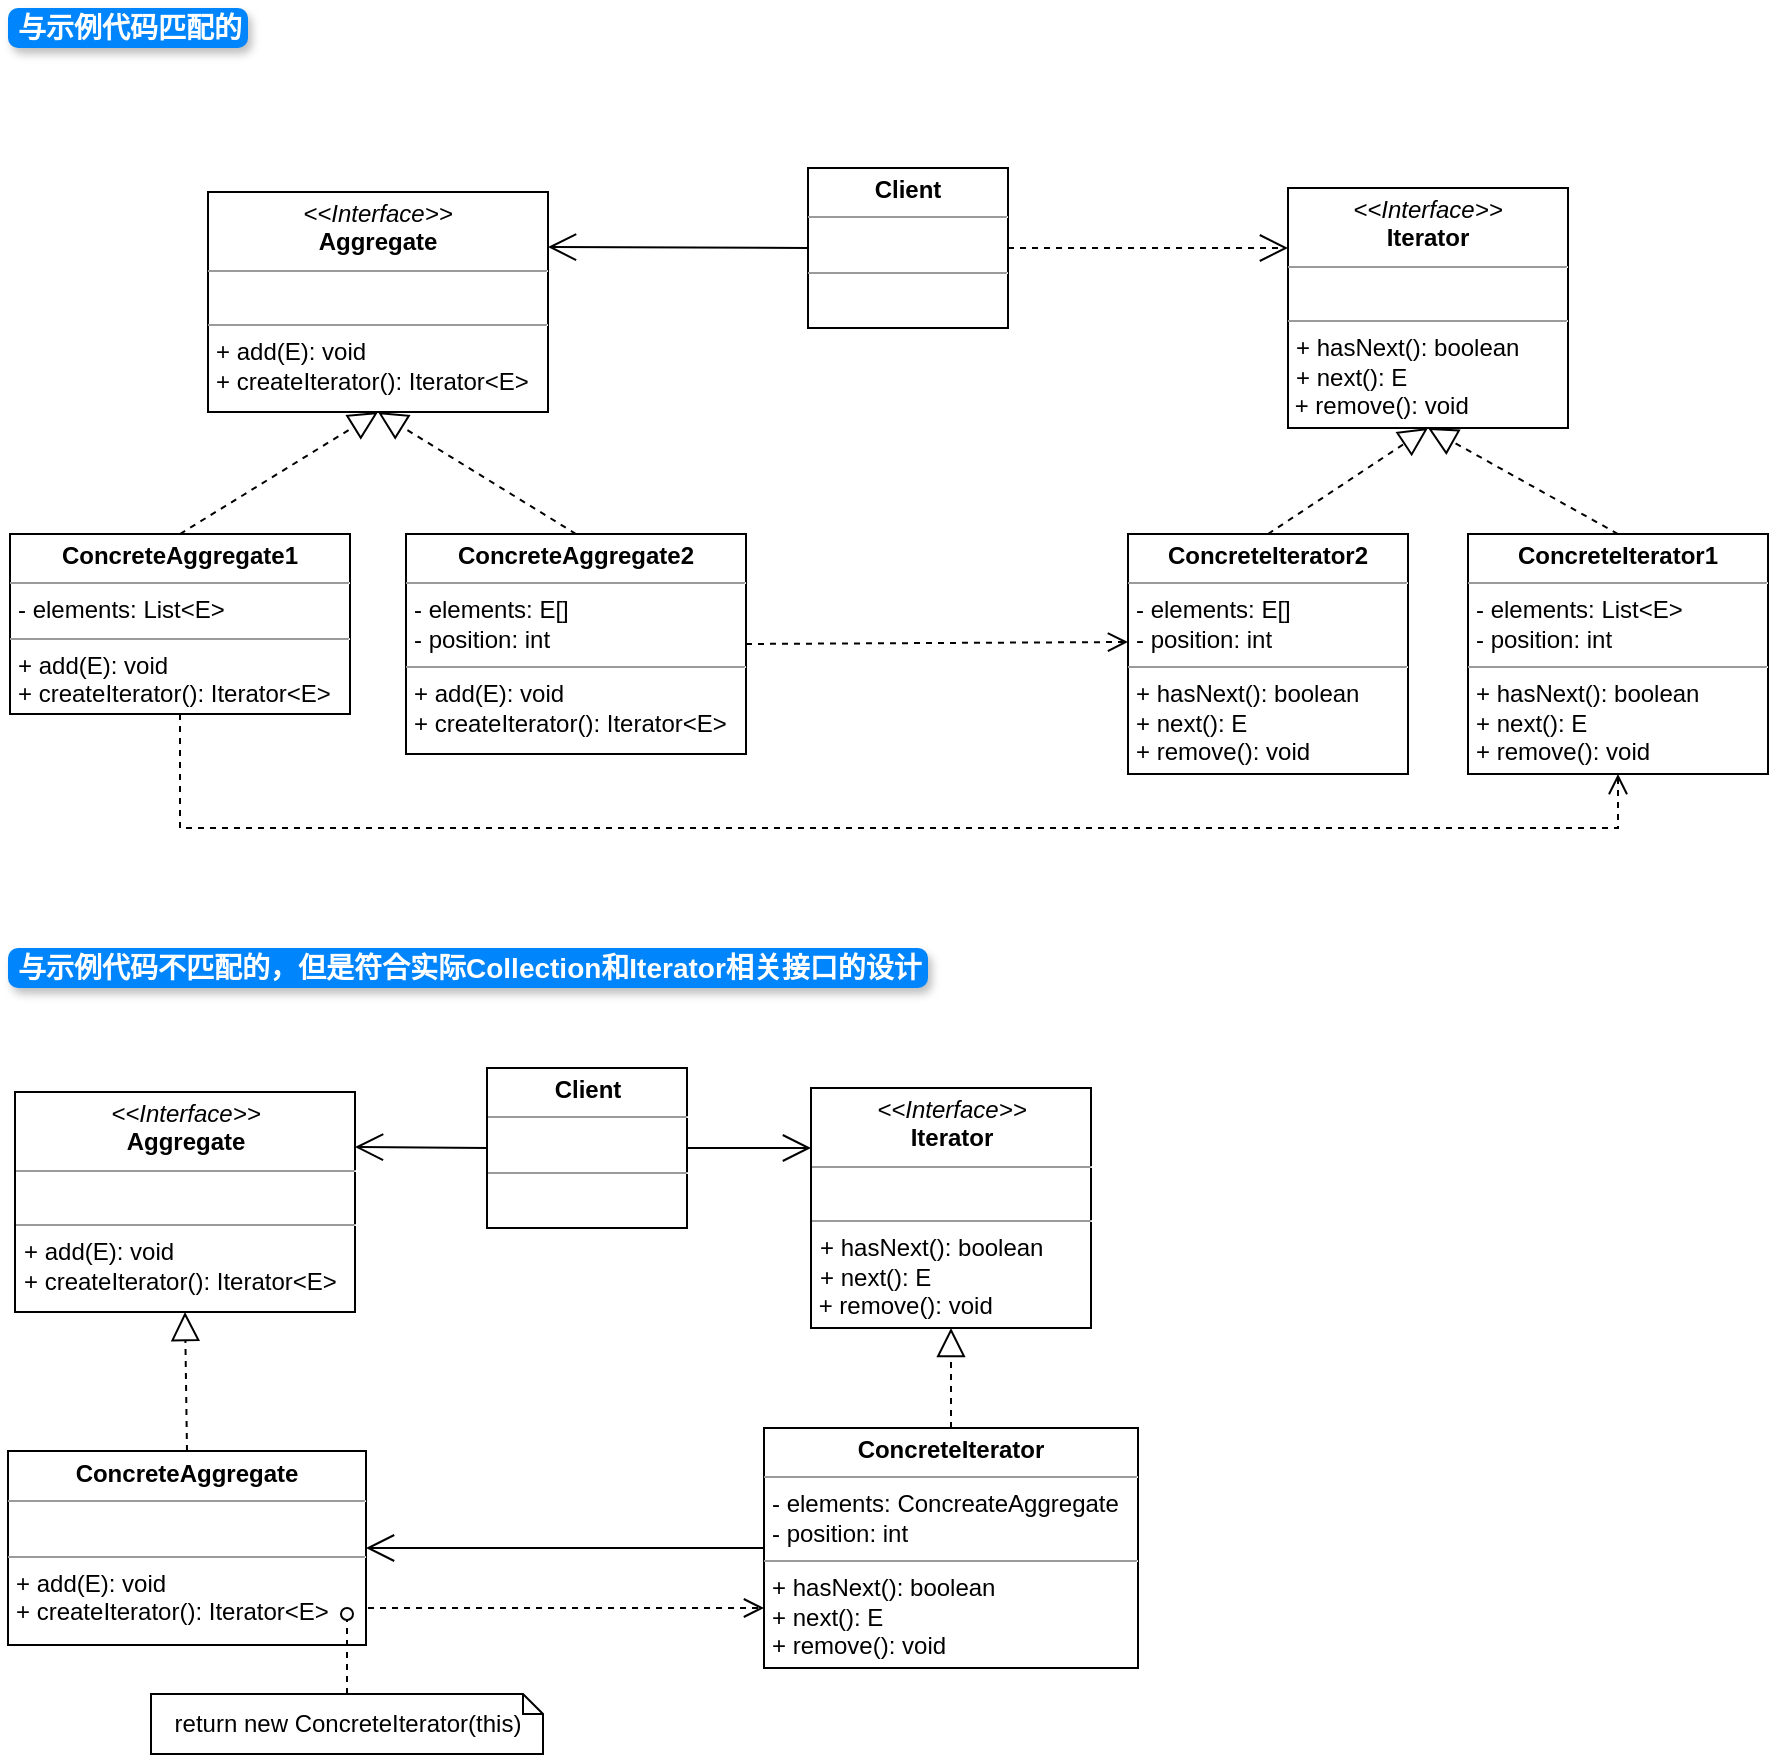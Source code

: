 <mxfile version="21.2.1" type="device">
  <diagram name="Page-1" id="6ebkmc61x71PSyuusKZy">
    <mxGraphModel dx="794" dy="574" grid="1" gridSize="10" guides="1" tooltips="1" connect="1" arrows="1" fold="1" page="0" pageScale="1" pageWidth="850" pageHeight="1100" math="0" shadow="0">
      <root>
        <mxCell id="0" />
        <mxCell id="1" parent="0" />
        <mxCell id="57-Jqi8g1p3kYLc6TJSJ-1" value="&lt;p style=&quot;margin:0px;margin-top:4px;text-align:center;&quot;&gt;&lt;i&gt;&amp;lt;&amp;lt;Interface&amp;gt;&amp;gt;&lt;/i&gt;&lt;br&gt;&lt;b&gt;Iterator&lt;/b&gt;&lt;/p&gt;&lt;hr size=&quot;1&quot;&gt;&lt;p style=&quot;margin:0px;margin-left:4px;&quot;&gt;&amp;nbsp;&lt;br&gt;&lt;/p&gt;&lt;hr size=&quot;1&quot;&gt;&lt;p style=&quot;margin:0px;margin-left:4px;&quot;&gt;+ hasNext(): boolean&lt;br&gt;+ next(): E&lt;/p&gt;&amp;nbsp;+ remove(): void" style="verticalAlign=top;align=left;overflow=fill;fontSize=12;fontFamily=Helvetica;html=1;whiteSpace=wrap;" vertex="1" parent="1">
          <mxGeometry x="680" y="130" width="140" height="120" as="geometry" />
        </mxCell>
        <mxCell id="57-Jqi8g1p3kYLc6TJSJ-2" value="&lt;p style=&quot;margin:0px;margin-top:4px;text-align:center;&quot;&gt;&lt;b&gt;ConcreteIterator1&lt;/b&gt;&lt;/p&gt;&lt;hr size=&quot;1&quot;&gt;&lt;p style=&quot;margin:0px;margin-left:4px;&quot;&gt;- elements: List&amp;lt;E&amp;gt;&lt;/p&gt;&lt;p style=&quot;margin:0px;margin-left:4px;&quot;&gt;&lt;span style=&quot;background-color: initial;&quot;&gt;- position: int&lt;/span&gt;&lt;/p&gt;&lt;hr size=&quot;1&quot;&gt;&lt;p style=&quot;border-color: var(--border-color); margin: 0px 0px 0px 4px;&quot;&gt;+ hasNext(): boolean&lt;br style=&quot;border-color: var(--border-color);&quot;&gt;+ next(): E&lt;/p&gt;&lt;p style=&quot;margin:0px;margin-left:4px;&quot;&gt;+ remove(): void&lt;br&gt;&lt;/p&gt;" style="verticalAlign=top;align=left;overflow=fill;fontSize=12;fontFamily=Helvetica;html=1;whiteSpace=wrap;" vertex="1" parent="1">
          <mxGeometry x="770" y="303" width="150" height="120" as="geometry" />
        </mxCell>
        <mxCell id="57-Jqi8g1p3kYLc6TJSJ-3" value="" style="endArrow=block;dashed=1;endFill=0;endSize=12;html=1;rounded=0;exitX=0.5;exitY=0;exitDx=0;exitDy=0;entryX=0.5;entryY=1;entryDx=0;entryDy=0;" edge="1" parent="1" source="57-Jqi8g1p3kYLc6TJSJ-2" target="57-Jqi8g1p3kYLc6TJSJ-1">
          <mxGeometry width="160" relative="1" as="geometry">
            <mxPoint x="680" y="290" as="sourcePoint" />
            <mxPoint x="840" y="290" as="targetPoint" />
          </mxGeometry>
        </mxCell>
        <mxCell id="57-Jqi8g1p3kYLc6TJSJ-4" value="&lt;p style=&quot;margin:0px;margin-top:4px;text-align:center;&quot;&gt;&lt;b&gt;ConcreteIterator2&lt;/b&gt;&lt;/p&gt;&lt;hr size=&quot;1&quot;&gt;&lt;p style=&quot;margin:0px;margin-left:4px;&quot;&gt;- elements: E[]&lt;/p&gt;&lt;p style=&quot;border-color: var(--border-color); margin: 0px 0px 0px 4px;&quot;&gt;&lt;span style=&quot;border-color: var(--border-color); background-color: initial;&quot;&gt;- position: int&lt;/span&gt;&lt;/p&gt;&lt;hr size=&quot;1&quot;&gt;&lt;p style=&quot;border-color: var(--border-color); margin: 0px 0px 0px 4px;&quot;&gt;+ hasNext(): boolean&lt;br style=&quot;border-color: var(--border-color);&quot;&gt;+ next(): E&lt;/p&gt;&lt;p style=&quot;margin:0px;margin-left:4px;&quot;&gt;+ remove(): void&lt;br&gt;&lt;/p&gt;" style="verticalAlign=top;align=left;overflow=fill;fontSize=12;fontFamily=Helvetica;html=1;whiteSpace=wrap;" vertex="1" parent="1">
          <mxGeometry x="600" y="303" width="140" height="120" as="geometry" />
        </mxCell>
        <mxCell id="57-Jqi8g1p3kYLc6TJSJ-6" value="" style="endArrow=block;dashed=1;endFill=0;endSize=12;html=1;rounded=0;exitX=0.5;exitY=0;exitDx=0;exitDy=0;entryX=0.5;entryY=1;entryDx=0;entryDy=0;" edge="1" parent="1" source="57-Jqi8g1p3kYLc6TJSJ-4" target="57-Jqi8g1p3kYLc6TJSJ-1">
          <mxGeometry width="160" relative="1" as="geometry">
            <mxPoint x="680" y="290" as="sourcePoint" />
            <mxPoint x="840" y="290" as="targetPoint" />
          </mxGeometry>
        </mxCell>
        <mxCell id="57-Jqi8g1p3kYLc6TJSJ-7" value="&lt;p style=&quot;margin:0px;margin-top:4px;text-align:center;&quot;&gt;&lt;i&gt;&amp;lt;&amp;lt;Interface&amp;gt;&amp;gt;&lt;/i&gt;&lt;br&gt;&lt;b&gt;Aggregate&lt;/b&gt;&lt;/p&gt;&lt;hr size=&quot;1&quot;&gt;&lt;p style=&quot;margin:0px;margin-left:4px;&quot;&gt;&amp;nbsp;&lt;/p&gt;&lt;hr size=&quot;1&quot;&gt;&lt;p style=&quot;margin:0px;margin-left:4px;&quot;&gt;+ add(E): void&lt;br&gt;+ createIterator(): Iterator&amp;lt;E&amp;gt;&lt;/p&gt;" style="verticalAlign=top;align=left;overflow=fill;fontSize=12;fontFamily=Helvetica;html=1;whiteSpace=wrap;" vertex="1" parent="1">
          <mxGeometry x="140" y="132" width="170" height="110" as="geometry" />
        </mxCell>
        <mxCell id="57-Jqi8g1p3kYLc6TJSJ-8" value="&lt;p style=&quot;margin:0px;margin-top:4px;text-align:center;&quot;&gt;&lt;b&gt;ConcreteAggregate1&lt;/b&gt;&lt;/p&gt;&lt;hr size=&quot;1&quot;&gt;&lt;p style=&quot;margin:0px;margin-left:4px;&quot;&gt;- elements: List&amp;lt;E&amp;gt;&lt;/p&gt;&lt;hr size=&quot;1&quot;&gt;&lt;p style=&quot;margin:0px;margin-left:4px;&quot;&gt;+ add(E): void&lt;/p&gt;&lt;p style=&quot;margin:0px;margin-left:4px;&quot;&gt;+ createIterator(): Iterator&amp;lt;E&amp;gt;&lt;/p&gt;" style="verticalAlign=top;align=left;overflow=fill;fontSize=12;fontFamily=Helvetica;html=1;whiteSpace=wrap;" vertex="1" parent="1">
          <mxGeometry x="41" y="303" width="170" height="90" as="geometry" />
        </mxCell>
        <mxCell id="57-Jqi8g1p3kYLc6TJSJ-9" value="&lt;p style=&quot;margin:0px;margin-top:4px;text-align:center;&quot;&gt;&lt;b&gt;ConcreteAggregate2&lt;/b&gt;&lt;/p&gt;&lt;hr size=&quot;1&quot;&gt;&lt;p style=&quot;margin:0px;margin-left:4px;&quot;&gt;- elements: E[]&lt;/p&gt;&lt;p style=&quot;margin:0px;margin-left:4px;&quot;&gt;- position: int&lt;/p&gt;&lt;hr size=&quot;1&quot;&gt;&lt;p style=&quot;margin:0px;margin-left:4px;&quot;&gt;+ add(E): void&lt;/p&gt;&lt;p style=&quot;margin:0px;margin-left:4px;&quot;&gt;+ createIterator(): Iterator&amp;lt;E&amp;gt;&lt;/p&gt;" style="verticalAlign=top;align=left;overflow=fill;fontSize=12;fontFamily=Helvetica;html=1;whiteSpace=wrap;" vertex="1" parent="1">
          <mxGeometry x="239" y="303" width="170" height="110" as="geometry" />
        </mxCell>
        <mxCell id="57-Jqi8g1p3kYLc6TJSJ-10" value="" style="endArrow=block;dashed=1;endFill=0;endSize=12;html=1;rounded=0;exitX=0.5;exitY=0;exitDx=0;exitDy=0;entryX=0.5;entryY=1;entryDx=0;entryDy=0;" edge="1" parent="1" source="57-Jqi8g1p3kYLc6TJSJ-8" target="57-Jqi8g1p3kYLc6TJSJ-7">
          <mxGeometry width="160" relative="1" as="geometry">
            <mxPoint x="440" y="330" as="sourcePoint" />
            <mxPoint x="600" y="330" as="targetPoint" />
          </mxGeometry>
        </mxCell>
        <mxCell id="57-Jqi8g1p3kYLc6TJSJ-11" value="" style="endArrow=block;dashed=1;endFill=0;endSize=12;html=1;rounded=0;exitX=0.5;exitY=0;exitDx=0;exitDy=0;entryX=0.5;entryY=1;entryDx=0;entryDy=0;" edge="1" parent="1" source="57-Jqi8g1p3kYLc6TJSJ-9" target="57-Jqi8g1p3kYLc6TJSJ-7">
          <mxGeometry width="160" relative="1" as="geometry">
            <mxPoint x="440" y="330" as="sourcePoint" />
            <mxPoint x="600" y="330" as="targetPoint" />
          </mxGeometry>
        </mxCell>
        <mxCell id="57-Jqi8g1p3kYLc6TJSJ-12" value="&lt;p style=&quot;margin:0px;margin-top:4px;text-align:center;&quot;&gt;&lt;b&gt;Client&lt;/b&gt;&lt;/p&gt;&lt;hr size=&quot;1&quot;&gt;&lt;p style=&quot;margin:0px;margin-left:4px;&quot;&gt;&amp;nbsp;&lt;/p&gt;&lt;hr size=&quot;1&quot;&gt;&lt;p style=&quot;margin:0px;margin-left:4px;&quot;&gt;&amp;nbsp;&lt;/p&gt;" style="verticalAlign=top;align=left;overflow=fill;fontSize=12;fontFamily=Helvetica;html=1;whiteSpace=wrap;" vertex="1" parent="1">
          <mxGeometry x="440" y="120" width="100" height="80" as="geometry" />
        </mxCell>
        <mxCell id="57-Jqi8g1p3kYLc6TJSJ-16" value="与示例代码匹配的" style="html=1;shadow=1;dashed=0;shape=mxgraph.bootstrap.rrect;rSize=5;strokeColor=none;strokeWidth=1;fillColor=#0085FC;fontColor=#FFFFFF;whiteSpace=wrap;align=left;verticalAlign=middle;spacingLeft=0;fontStyle=1;fontSize=14;spacing=5;" vertex="1" parent="1">
          <mxGeometry x="40" y="40" width="120" height="20" as="geometry" />
        </mxCell>
        <mxCell id="57-Jqi8g1p3kYLc6TJSJ-17" value="与示例代码不匹配的，但是符合实际Collection和Iterator相关接口的设计" style="html=1;shadow=1;dashed=0;shape=mxgraph.bootstrap.rrect;rSize=5;strokeColor=none;strokeWidth=1;fillColor=#0085FC;fontColor=#FFFFFF;whiteSpace=wrap;align=left;verticalAlign=middle;spacingLeft=0;fontStyle=1;fontSize=14;spacing=5;" vertex="1" parent="1">
          <mxGeometry x="40" y="510" width="460" height="20" as="geometry" />
        </mxCell>
        <mxCell id="57-Jqi8g1p3kYLc6TJSJ-18" value="" style="endArrow=open;endSize=12;dashed=1;html=1;rounded=0;exitX=1;exitY=0.5;exitDx=0;exitDy=0;entryX=0;entryY=0.25;entryDx=0;entryDy=0;" edge="1" parent="1" source="57-Jqi8g1p3kYLc6TJSJ-12" target="57-Jqi8g1p3kYLc6TJSJ-1">
          <mxGeometry width="160" relative="1" as="geometry">
            <mxPoint x="550" y="160" as="sourcePoint" />
            <mxPoint x="710" y="160" as="targetPoint" />
          </mxGeometry>
        </mxCell>
        <mxCell id="57-Jqi8g1p3kYLc6TJSJ-33" value="&lt;p style=&quot;margin:0px;margin-top:4px;text-align:center;&quot;&gt;&lt;i&gt;&amp;lt;&amp;lt;Interface&amp;gt;&amp;gt;&lt;/i&gt;&lt;br&gt;&lt;b&gt;Iterator&lt;/b&gt;&lt;/p&gt;&lt;hr size=&quot;1&quot;&gt;&lt;p style=&quot;margin:0px;margin-left:4px;&quot;&gt;&amp;nbsp;&lt;br&gt;&lt;/p&gt;&lt;hr size=&quot;1&quot;&gt;&lt;p style=&quot;margin:0px;margin-left:4px;&quot;&gt;+ hasNext(): boolean&lt;br&gt;+ next(): E&lt;/p&gt;&amp;nbsp;+ remove(): void" style="verticalAlign=top;align=left;overflow=fill;fontSize=12;fontFamily=Helvetica;html=1;whiteSpace=wrap;" vertex="1" parent="1">
          <mxGeometry x="441.5" y="580" width="140" height="120" as="geometry" />
        </mxCell>
        <mxCell id="57-Jqi8g1p3kYLc6TJSJ-34" value="&lt;p style=&quot;margin:0px;margin-top:4px;text-align:center;&quot;&gt;&lt;b&gt;ConcreteIterator&lt;/b&gt;&lt;/p&gt;&lt;hr size=&quot;1&quot;&gt;&lt;p style=&quot;margin:0px;margin-left:4px;&quot;&gt;- elements: ConcreateAggregate&lt;/p&gt;&lt;p style=&quot;margin:0px;margin-left:4px;&quot;&gt;&lt;span style=&quot;background-color: initial;&quot;&gt;- position: int&lt;/span&gt;&lt;/p&gt;&lt;hr size=&quot;1&quot;&gt;&lt;p style=&quot;border-color: var(--border-color); margin: 0px 0px 0px 4px;&quot;&gt;+ hasNext(): boolean&lt;br style=&quot;border-color: var(--border-color);&quot;&gt;+ next(): E&lt;/p&gt;&lt;p style=&quot;margin:0px;margin-left:4px;&quot;&gt;+ remove(): void&lt;br&gt;&lt;/p&gt;" style="verticalAlign=top;align=left;overflow=fill;fontSize=12;fontFamily=Helvetica;html=1;whiteSpace=wrap;" vertex="1" parent="1">
          <mxGeometry x="418" y="750" width="187" height="120" as="geometry" />
        </mxCell>
        <mxCell id="57-Jqi8g1p3kYLc6TJSJ-35" value="" style="endArrow=block;dashed=1;endFill=0;endSize=12;html=1;rounded=0;exitX=0.5;exitY=0;exitDx=0;exitDy=0;entryX=0.5;entryY=1;entryDx=0;entryDy=0;" edge="1" parent="1" source="57-Jqi8g1p3kYLc6TJSJ-34" target="57-Jqi8g1p3kYLc6TJSJ-33">
          <mxGeometry width="160" relative="1" as="geometry">
            <mxPoint x="441.5" y="740" as="sourcePoint" />
            <mxPoint x="601.5" y="740" as="targetPoint" />
          </mxGeometry>
        </mxCell>
        <mxCell id="57-Jqi8g1p3kYLc6TJSJ-38" value="&lt;p style=&quot;margin:0px;margin-top:4px;text-align:center;&quot;&gt;&lt;i&gt;&amp;lt;&amp;lt;Interface&amp;gt;&amp;gt;&lt;/i&gt;&lt;br&gt;&lt;b&gt;Aggregate&lt;/b&gt;&lt;/p&gt;&lt;hr size=&quot;1&quot;&gt;&lt;p style=&quot;margin:0px;margin-left:4px;&quot;&gt;&amp;nbsp;&lt;/p&gt;&lt;hr size=&quot;1&quot;&gt;&lt;p style=&quot;margin:0px;margin-left:4px;&quot;&gt;+ add(E): void&lt;br&gt;+ createIterator(): Iterator&amp;lt;E&amp;gt;&lt;/p&gt;" style="verticalAlign=top;align=left;overflow=fill;fontSize=12;fontFamily=Helvetica;html=1;whiteSpace=wrap;" vertex="1" parent="1">
          <mxGeometry x="43.5" y="582" width="170" height="110" as="geometry" />
        </mxCell>
        <mxCell id="57-Jqi8g1p3kYLc6TJSJ-39" value="&lt;p style=&quot;margin:0px;margin-top:4px;text-align:center;&quot;&gt;&lt;b&gt;ConcreteAggregate&lt;/b&gt;&lt;/p&gt;&lt;hr size=&quot;1&quot;&gt;&lt;p style=&quot;margin:0px;margin-left:4px;&quot;&gt;&lt;br&gt;&lt;/p&gt;&lt;hr size=&quot;1&quot;&gt;&lt;p style=&quot;margin:0px;margin-left:4px;&quot;&gt;+ add(E): void&lt;/p&gt;&lt;p style=&quot;margin:0px;margin-left:4px;&quot;&gt;+ createIterator(): Iterator&amp;lt;E&amp;gt;&lt;/p&gt;" style="verticalAlign=top;align=left;overflow=fill;fontSize=12;fontFamily=Helvetica;html=1;whiteSpace=wrap;" vertex="1" parent="1">
          <mxGeometry x="40" y="761.5" width="179" height="97" as="geometry" />
        </mxCell>
        <mxCell id="57-Jqi8g1p3kYLc6TJSJ-41" value="" style="endArrow=block;dashed=1;endFill=0;endSize=12;html=1;rounded=0;exitX=0.5;exitY=0;exitDx=0;exitDy=0;entryX=0.5;entryY=1;entryDx=0;entryDy=0;" edge="1" parent="1" source="57-Jqi8g1p3kYLc6TJSJ-39" target="57-Jqi8g1p3kYLc6TJSJ-38">
          <mxGeometry width="160" relative="1" as="geometry">
            <mxPoint x="343.5" y="780" as="sourcePoint" />
            <mxPoint x="503.5" y="780" as="targetPoint" />
          </mxGeometry>
        </mxCell>
        <mxCell id="57-Jqi8g1p3kYLc6TJSJ-43" value="&lt;p style=&quot;margin:0px;margin-top:4px;text-align:center;&quot;&gt;&lt;b&gt;Client&lt;/b&gt;&lt;/p&gt;&lt;hr size=&quot;1&quot;&gt;&lt;p style=&quot;margin:0px;margin-left:4px;&quot;&gt;&amp;nbsp;&lt;/p&gt;&lt;hr size=&quot;1&quot;&gt;&lt;p style=&quot;margin:0px;margin-left:4px;&quot;&gt;&amp;nbsp;&lt;/p&gt;" style="verticalAlign=top;align=left;overflow=fill;fontSize=12;fontFamily=Helvetica;html=1;whiteSpace=wrap;" vertex="1" parent="1">
          <mxGeometry x="279.5" y="570" width="100" height="80" as="geometry" />
        </mxCell>
        <mxCell id="57-Jqi8g1p3kYLc6TJSJ-46" value="" style="endArrow=open;endFill=1;endSize=12;html=1;rounded=0;exitX=0;exitY=0.5;exitDx=0;exitDy=0;entryX=1;entryY=0.25;entryDx=0;entryDy=0;" edge="1" parent="1" source="57-Jqi8g1p3kYLc6TJSJ-43" target="57-Jqi8g1p3kYLc6TJSJ-38">
          <mxGeometry width="160" relative="1" as="geometry">
            <mxPoint x="344.5" y="600" as="sourcePoint" />
            <mxPoint x="504.5" y="600" as="targetPoint" />
          </mxGeometry>
        </mxCell>
        <mxCell id="57-Jqi8g1p3kYLc6TJSJ-49" value="" style="endArrow=open;endFill=1;endSize=12;html=1;rounded=0;exitX=1;exitY=0.5;exitDx=0;exitDy=0;entryX=0;entryY=0.25;entryDx=0;entryDy=0;" edge="1" parent="1" source="57-Jqi8g1p3kYLc6TJSJ-43" target="57-Jqi8g1p3kYLc6TJSJ-33">
          <mxGeometry width="160" relative="1" as="geometry">
            <mxPoint x="344.5" y="710" as="sourcePoint" />
            <mxPoint x="504.5" y="710" as="targetPoint" />
          </mxGeometry>
        </mxCell>
        <mxCell id="57-Jqi8g1p3kYLc6TJSJ-55" style="edgeStyle=orthogonalEdgeStyle;rounded=0;orthogonalLoop=1;jettySize=auto;html=1;exitX=0.5;exitY=0;exitDx=0;exitDy=0;exitPerimeter=0;dashed=1;endArrow=oval;endFill=0;" edge="1" parent="1" source="57-Jqi8g1p3kYLc6TJSJ-54">
          <mxGeometry relative="1" as="geometry">
            <mxPoint x="209.5" y="843" as="targetPoint" />
          </mxGeometry>
        </mxCell>
        <mxCell id="57-Jqi8g1p3kYLc6TJSJ-54" value="return new ConcreteIterator(this)" style="shape=note;size=10;whiteSpace=wrap;html=1;" vertex="1" parent="1">
          <mxGeometry x="111.5" y="883" width="196" height="30" as="geometry" />
        </mxCell>
        <mxCell id="57-Jqi8g1p3kYLc6TJSJ-56" value="" style="endArrow=open;endFill=1;endSize=12;html=1;rounded=0;exitX=0;exitY=0.5;exitDx=0;exitDy=0;entryX=1;entryY=0.5;entryDx=0;entryDy=0;" edge="1" parent="1" source="57-Jqi8g1p3kYLc6TJSJ-34" target="57-Jqi8g1p3kYLc6TJSJ-39">
          <mxGeometry width="160" relative="1" as="geometry">
            <mxPoint x="310" y="750" as="sourcePoint" />
            <mxPoint x="470" y="750" as="targetPoint" />
          </mxGeometry>
        </mxCell>
        <mxCell id="57-Jqi8g1p3kYLc6TJSJ-57" value="" style="html=1;verticalAlign=bottom;endArrow=open;dashed=1;endSize=8;elbow=vertical;rounded=0;entryX=0;entryY=0.75;entryDx=0;entryDy=0;" edge="1" parent="1" target="57-Jqi8g1p3kYLc6TJSJ-34">
          <mxGeometry relative="1" as="geometry">
            <mxPoint x="220" y="840" as="sourcePoint" />
            <mxPoint x="410" y="837" as="targetPoint" />
          </mxGeometry>
        </mxCell>
        <mxCell id="57-Jqi8g1p3kYLc6TJSJ-58" value="" style="endArrow=open;endFill=1;endSize=12;html=1;rounded=0;exitX=0;exitY=0.5;exitDx=0;exitDy=0;entryX=1;entryY=0.25;entryDx=0;entryDy=0;" edge="1" parent="1" source="57-Jqi8g1p3kYLc6TJSJ-12" target="57-Jqi8g1p3kYLc6TJSJ-7">
          <mxGeometry width="160" relative="1" as="geometry">
            <mxPoint x="450" y="280" as="sourcePoint" />
            <mxPoint x="610" y="280" as="targetPoint" />
          </mxGeometry>
        </mxCell>
        <mxCell id="57-Jqi8g1p3kYLc6TJSJ-59" value="" style="html=1;verticalAlign=bottom;endArrow=open;dashed=1;endSize=8;elbow=vertical;rounded=0;exitX=1;exitY=0.5;exitDx=0;exitDy=0;entryX=0;entryY=0.45;entryDx=0;entryDy=0;entryPerimeter=0;" edge="1" parent="1" source="57-Jqi8g1p3kYLc6TJSJ-9" target="57-Jqi8g1p3kYLc6TJSJ-4">
          <mxGeometry relative="1" as="geometry">
            <mxPoint x="570" y="280" as="sourcePoint" />
            <mxPoint x="600" y="360" as="targetPoint" />
          </mxGeometry>
        </mxCell>
        <mxCell id="57-Jqi8g1p3kYLc6TJSJ-60" value="" style="html=1;verticalAlign=bottom;endArrow=open;dashed=1;endSize=8;edgeStyle=orthogonalEdgeStyle;elbow=vertical;rounded=0;exitX=0.5;exitY=1;exitDx=0;exitDy=0;entryX=0.5;entryY=1;entryDx=0;entryDy=0;" edge="1" parent="1" source="57-Jqi8g1p3kYLc6TJSJ-8" target="57-Jqi8g1p3kYLc6TJSJ-2">
          <mxGeometry relative="1" as="geometry">
            <mxPoint x="450" y="280" as="sourcePoint" />
            <mxPoint x="370" y="280" as="targetPoint" />
            <Array as="points">
              <mxPoint x="126" y="450" />
              <mxPoint x="845" y="450" />
            </Array>
          </mxGeometry>
        </mxCell>
      </root>
    </mxGraphModel>
  </diagram>
</mxfile>
